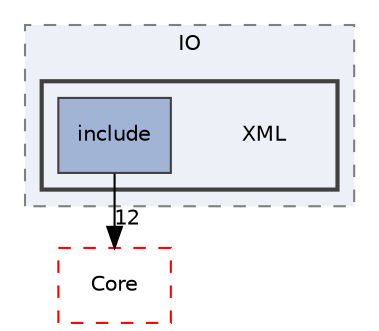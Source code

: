 digraph "XML"
{
 // LATEX_PDF_SIZE
  edge [fontname="Helvetica",fontsize="10",labelfontname="Helvetica",labelfontsize="10"];
  node [fontname="Helvetica",fontsize="10",shape=record];
  compound=true
  subgraph clusterdir_367545fbb67972528c5e9da3f2610d14 {
    graph [ bgcolor="#edf0f7", pencolor="grey50", style="filled,dashed,", label="IO", fontname="Helvetica", fontsize="10", URL="dir_367545fbb67972528c5e9da3f2610d14.html"]
  subgraph clusterdir_0272cbd4f58880fdc765639760c20254 {
    graph [ bgcolor="#edf0f7", pencolor="grey25", style="filled,bold,", label="", fontname="Helvetica", fontsize="10", URL="dir_0272cbd4f58880fdc765639760c20254.html"]
    dir_0272cbd4f58880fdc765639760c20254 [shape=plaintext, label="XML"];
  dir_1962cf62e2924263e3984f911fe2d7cf [shape=box, label="include", style="filled,", fillcolor="#a2b4d6", color="grey25", URL="dir_1962cf62e2924263e3984f911fe2d7cf.html"];
  }
  }
  dir_cac7f9cecb9aa42a0bd05452dddd8a21 [shape=box, label="Core", style="dashed,", fillcolor="#edf0f7", color="red", URL="dir_cac7f9cecb9aa42a0bd05452dddd8a21.html"];
  dir_1962cf62e2924263e3984f911fe2d7cf->dir_cac7f9cecb9aa42a0bd05452dddd8a21 [headlabel="12", labeldistance=1.5 headhref="dir_000149_000014.html"];
}
